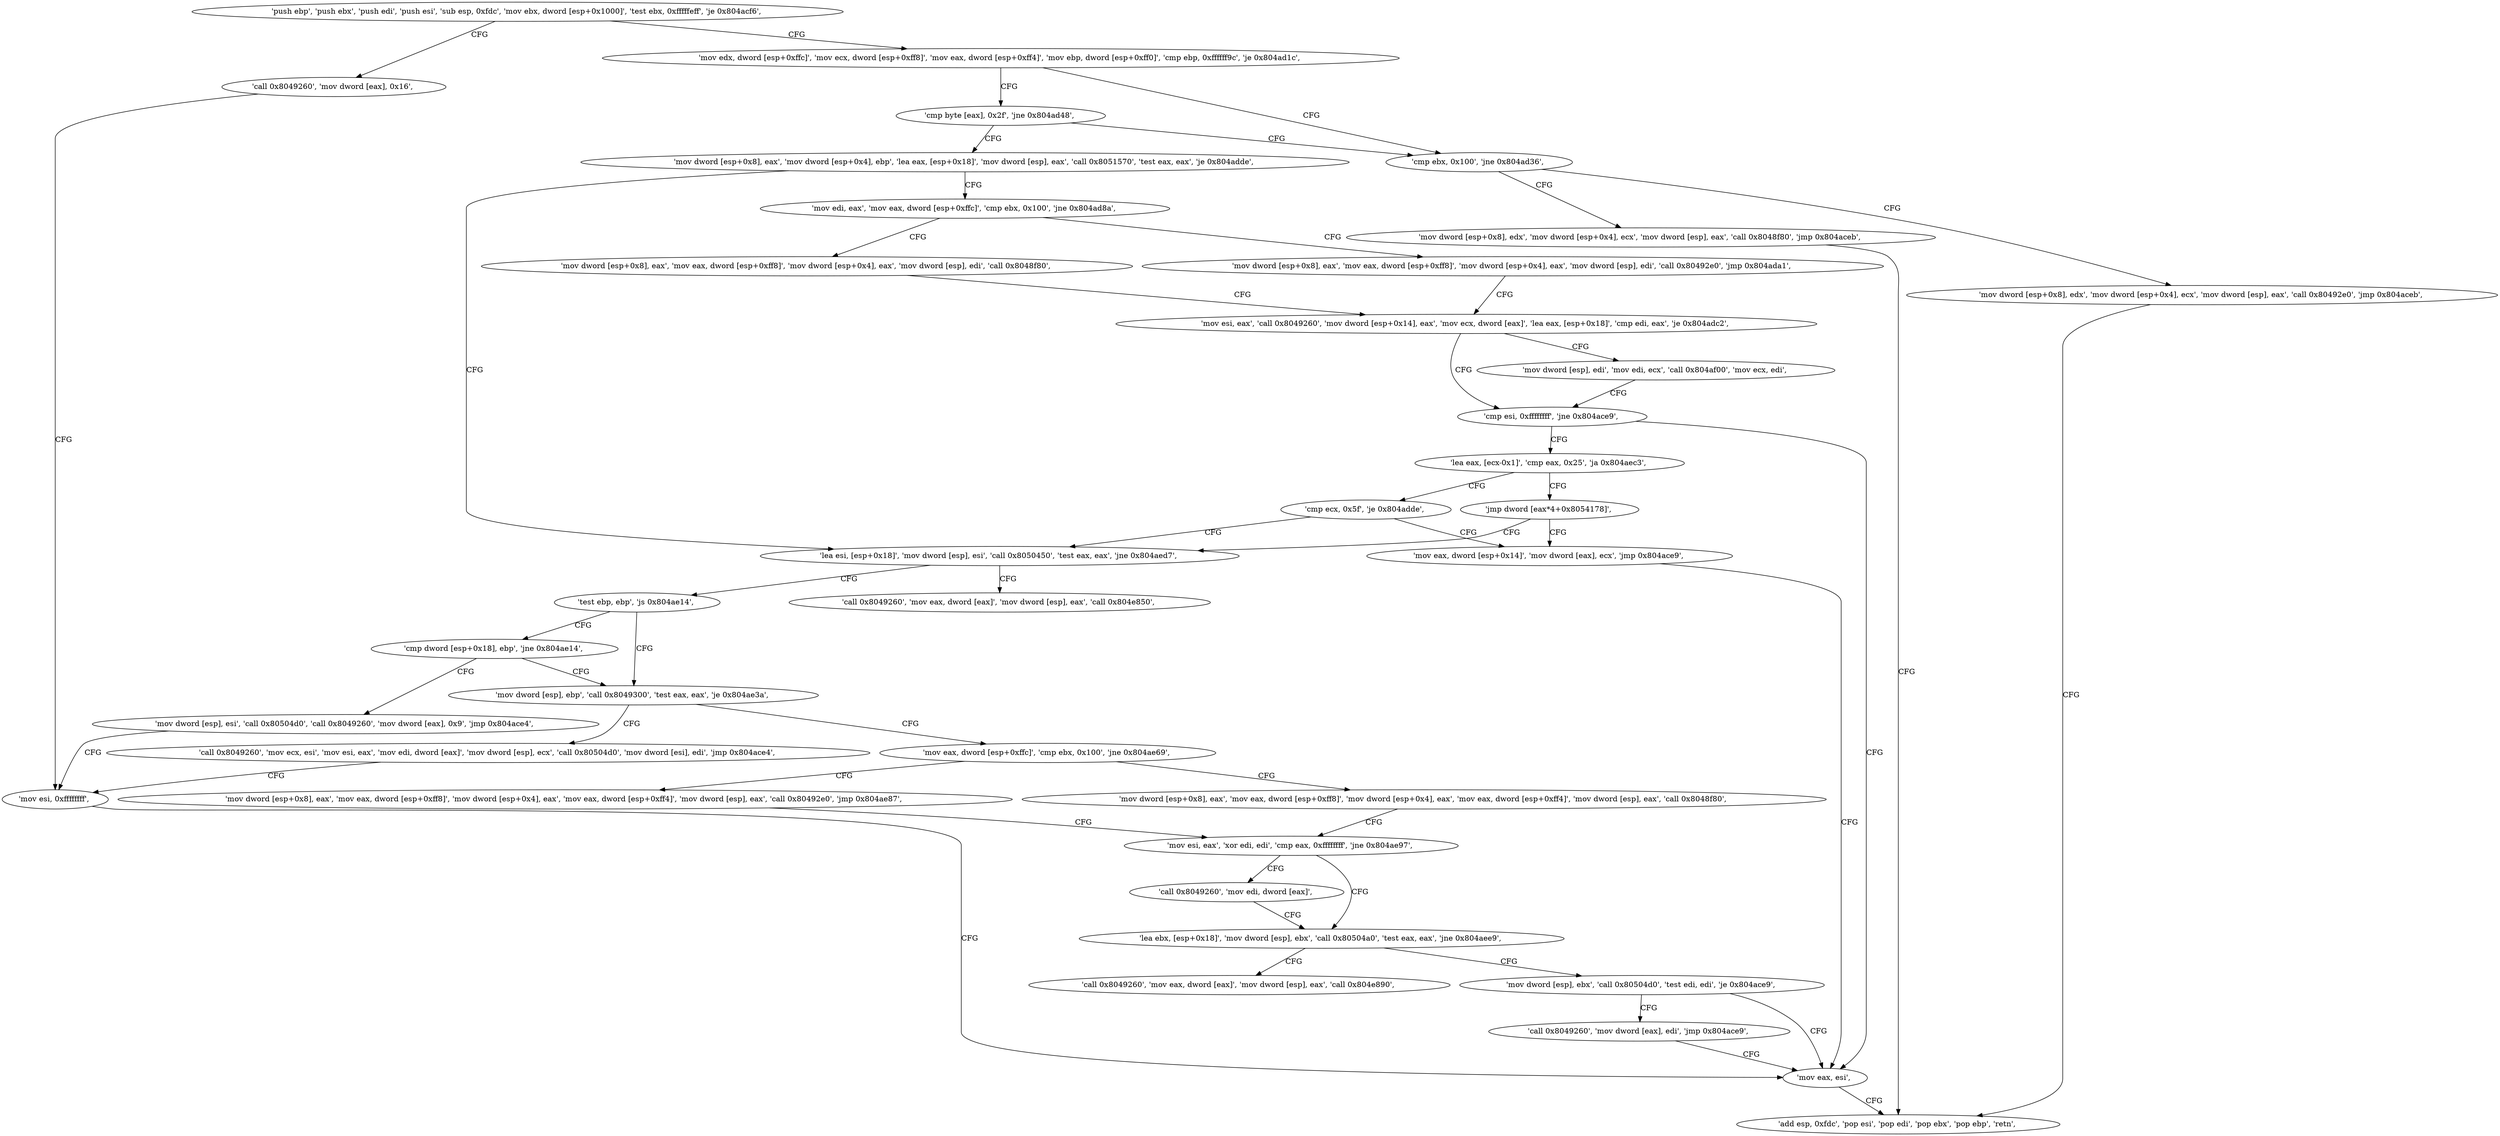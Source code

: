 digraph "func" {
"134524096" [label = "'push ebp', 'push ebx', 'push edi', 'push esi', 'sub esp, 0xfdc', 'mov ebx, dword [esp+0x1000]', 'test ebx, 0xfffffeff', 'je 0x804acf6', " ]
"134524150" [label = "'mov edx, dword [esp+0xffc]', 'mov ecx, dword [esp+0xff8]', 'mov eax, dword [esp+0xff4]', 'mov ebp, dword [esp+0xff0]', 'cmp ebp, 0xffffff9c', 'je 0x804ad1c', " ]
"134524121" [label = "'call 0x8049260', 'mov dword [eax], 0x16', " ]
"134524188" [label = "'cmp ebx, 0x100', 'jne 0x804ad36', " ]
"134524183" [label = "'cmp byte [eax], 0x2f', 'jne 0x804ad48', " ]
"134524132" [label = "'mov esi, 0xffffffff', " ]
"134524214" [label = "'mov dword [esp+0x8], edx', 'mov dword [esp+0x4], ecx', 'mov dword [esp], eax', 'call 0x8048f80', 'jmp 0x804aceb', " ]
"134524196" [label = "'mov dword [esp+0x8], edx', 'mov dword [esp+0x4], ecx', 'mov dword [esp], eax', 'call 0x80492e0', 'jmp 0x804aceb', " ]
"134524232" [label = "'mov dword [esp+0x8], eax', 'mov dword [esp+0x4], ebp', 'lea eax, [esp+0x18]', 'mov dword [esp], eax', 'call 0x8051570', 'test eax, eax', 'je 0x804adde', " ]
"134524139" [label = "'add esp, 0xfdc', 'pop esi', 'pop edi', 'pop ebx', 'pop ebp', 'retn', " ]
"134524382" [label = "'lea esi, [esp+0x18]', 'mov dword [esp], esi', 'call 0x8050450', 'test eax, eax', 'jne 0x804aed7', " ]
"134524256" [label = "'mov edi, eax', 'mov eax, dword [esp+0xffc]', 'cmp ebx, 0x100', 'jne 0x804ad8a', " ]
"134524631" [label = "'call 0x8049260', 'mov eax, dword [eax]', 'mov dword [esp], eax', 'call 0x804e850', " ]
"134524402" [label = "'test ebp, ebp', 'js 0x804ae14', " ]
"134524298" [label = "'mov dword [esp+0x8], eax', 'mov eax, dword [esp+0xff8]', 'mov dword [esp+0x4], eax', 'mov dword [esp], edi', 'call 0x8048f80', " ]
"134524273" [label = "'mov dword [esp+0x8], eax', 'mov eax, dword [esp+0xff8]', 'mov dword [esp+0x4], eax', 'mov dword [esp], edi', 'call 0x80492e0', 'jmp 0x804ada1', " ]
"134524436" [label = "'mov dword [esp], ebp', 'call 0x8049300', 'test eax, eax', 'je 0x804ae3a', " ]
"134524406" [label = "'cmp dword [esp+0x18], ebp', 'jne 0x804ae14', " ]
"134524321" [label = "'mov esi, eax', 'call 0x8049260', 'mov dword [esp+0x14], eax', 'mov ecx, dword [eax]', 'lea eax, [esp+0x18]', 'cmp edi, eax', 'je 0x804adc2', " ]
"134524474" [label = "'mov eax, dword [esp+0xffc]', 'cmp ebx, 0x100', 'jne 0x804ae69', " ]
"134524448" [label = "'call 0x8049260', 'mov ecx, esi', 'mov esi, eax', 'mov edi, dword [eax]', 'mov dword [esp], ecx', 'call 0x80504d0', 'mov dword [esi], edi', 'jmp 0x804ace4', " ]
"134524412" [label = "'mov dword [esp], esi', 'call 0x80504d0', 'call 0x8049260', 'mov dword [eax], 0x9', 'jmp 0x804ace4', " ]
"134524354" [label = "'cmp esi, 0xffffffff', 'jne 0x804ace9', " ]
"134524137" [label = "'mov eax, esi', " ]
"134524363" [label = "'lea eax, [ecx-0x1]', 'cmp eax, 0x25', 'ja 0x804aec3', " ]
"134524342" [label = "'mov dword [esp], edi', 'mov edi, ecx', 'call 0x804af00', 'mov ecx, edi', " ]
"134524521" [label = "'mov dword [esp+0x8], eax', 'mov eax, dword [esp+0xff8]', 'mov dword [esp+0x4], eax', 'mov eax, dword [esp+0xff4]', 'mov dword [esp], eax', 'call 0x8048f80', " ]
"134524489" [label = "'mov dword [esp+0x8], eax', 'mov eax, dword [esp+0xff8]', 'mov dword [esp+0x4], eax', 'mov eax, dword [esp+0xff4]', 'mov dword [esp], eax', 'call 0x80492e0', 'jmp 0x804ae87', " ]
"134524611" [label = "'cmp ecx, 0x5f', 'je 0x804adde', " ]
"134524375" [label = "'jmp dword [eax*4+0x8054178]', " ]
"134524551" [label = "'mov esi, eax', 'xor edi, edi', 'cmp eax, 0xffffffff', 'jne 0x804ae97', " ]
"134524620" [label = "'mov eax, dword [esp+0x14]', 'mov dword [eax], ecx', 'jmp 0x804ace9', " ]
"134524567" [label = "'lea ebx, [esp+0x18]', 'mov dword [esp], ebx', 'call 0x80504a0', 'test eax, eax', 'jne 0x804aee9', " ]
"134524649" [label = "'call 0x8049260', 'mov eax, dword [eax]', 'mov dword [esp], eax', 'call 0x804e890', " ]
"134524583" [label = "'mov dword [esp], ebx', 'call 0x80504d0', 'test edi, edi', 'je 0x804ace9', " ]
"134524560" [label = "'call 0x8049260', 'mov edi, dword [eax]', " ]
"134524599" [label = "'call 0x8049260', 'mov dword [eax], edi', 'jmp 0x804ace9', " ]
"134524096" -> "134524150" [ label = "CFG" ]
"134524096" -> "134524121" [ label = "CFG" ]
"134524150" -> "134524188" [ label = "CFG" ]
"134524150" -> "134524183" [ label = "CFG" ]
"134524121" -> "134524132" [ label = "CFG" ]
"134524188" -> "134524214" [ label = "CFG" ]
"134524188" -> "134524196" [ label = "CFG" ]
"134524183" -> "134524232" [ label = "CFG" ]
"134524183" -> "134524188" [ label = "CFG" ]
"134524132" -> "134524137" [ label = "CFG" ]
"134524214" -> "134524139" [ label = "CFG" ]
"134524196" -> "134524139" [ label = "CFG" ]
"134524232" -> "134524382" [ label = "CFG" ]
"134524232" -> "134524256" [ label = "CFG" ]
"134524382" -> "134524631" [ label = "CFG" ]
"134524382" -> "134524402" [ label = "CFG" ]
"134524256" -> "134524298" [ label = "CFG" ]
"134524256" -> "134524273" [ label = "CFG" ]
"134524402" -> "134524436" [ label = "CFG" ]
"134524402" -> "134524406" [ label = "CFG" ]
"134524298" -> "134524321" [ label = "CFG" ]
"134524273" -> "134524321" [ label = "CFG" ]
"134524436" -> "134524474" [ label = "CFG" ]
"134524436" -> "134524448" [ label = "CFG" ]
"134524406" -> "134524436" [ label = "CFG" ]
"134524406" -> "134524412" [ label = "CFG" ]
"134524321" -> "134524354" [ label = "CFG" ]
"134524321" -> "134524342" [ label = "CFG" ]
"134524474" -> "134524521" [ label = "CFG" ]
"134524474" -> "134524489" [ label = "CFG" ]
"134524448" -> "134524132" [ label = "CFG" ]
"134524412" -> "134524132" [ label = "CFG" ]
"134524354" -> "134524137" [ label = "CFG" ]
"134524354" -> "134524363" [ label = "CFG" ]
"134524137" -> "134524139" [ label = "CFG" ]
"134524363" -> "134524611" [ label = "CFG" ]
"134524363" -> "134524375" [ label = "CFG" ]
"134524342" -> "134524354" [ label = "CFG" ]
"134524521" -> "134524551" [ label = "CFG" ]
"134524489" -> "134524551" [ label = "CFG" ]
"134524611" -> "134524382" [ label = "CFG" ]
"134524611" -> "134524620" [ label = "CFG" ]
"134524375" -> "134524382" [ label = "CFG" ]
"134524375" -> "134524620" [ label = "CFG" ]
"134524551" -> "134524567" [ label = "CFG" ]
"134524551" -> "134524560" [ label = "CFG" ]
"134524620" -> "134524137" [ label = "CFG" ]
"134524567" -> "134524649" [ label = "CFG" ]
"134524567" -> "134524583" [ label = "CFG" ]
"134524583" -> "134524137" [ label = "CFG" ]
"134524583" -> "134524599" [ label = "CFG" ]
"134524560" -> "134524567" [ label = "CFG" ]
"134524599" -> "134524137" [ label = "CFG" ]
}
